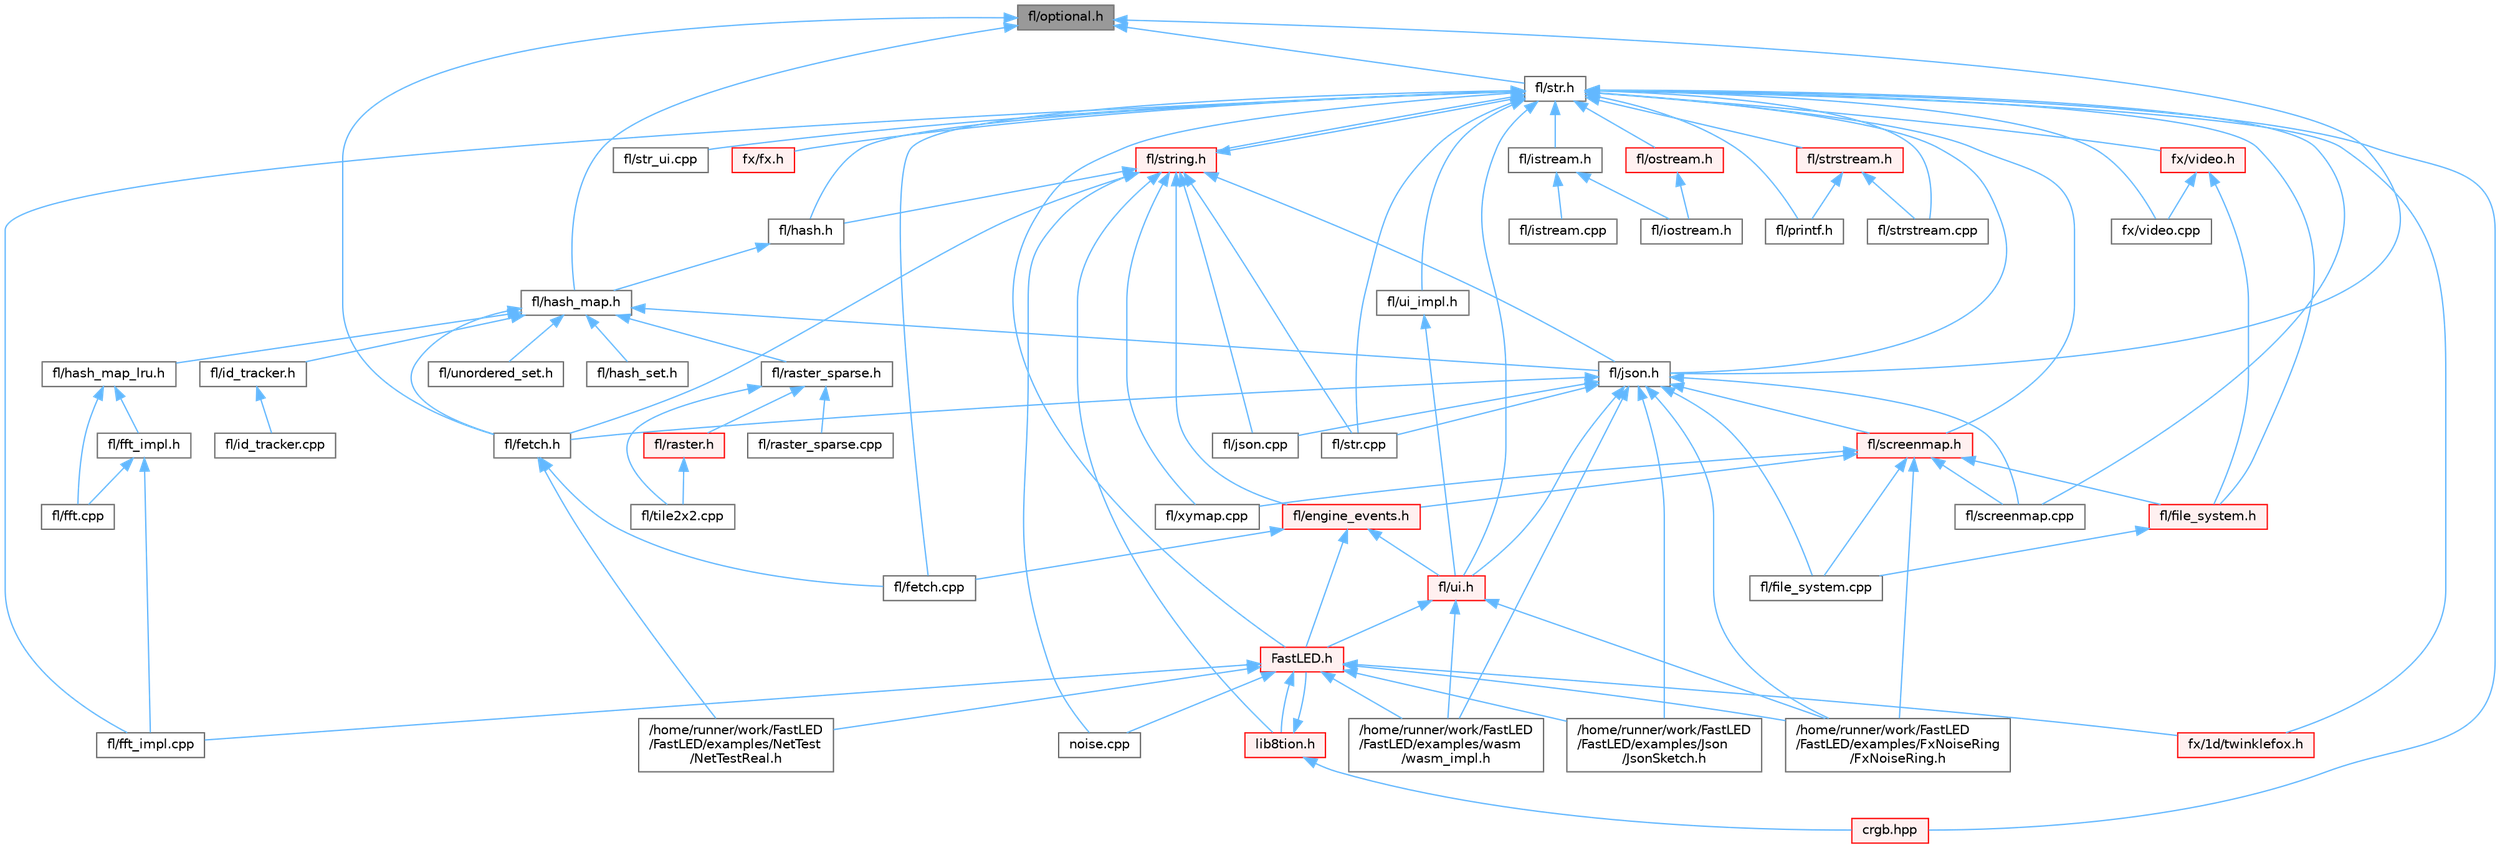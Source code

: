 digraph "fl/optional.h"
{
 // INTERACTIVE_SVG=YES
 // LATEX_PDF_SIZE
  bgcolor="transparent";
  edge [fontname=Helvetica,fontsize=10,labelfontname=Helvetica,labelfontsize=10];
  node [fontname=Helvetica,fontsize=10,shape=box,height=0.2,width=0.4];
  Node1 [id="Node000001",label="fl/optional.h",height=0.2,width=0.4,color="gray40", fillcolor="grey60", style="filled", fontcolor="black",tooltip=" "];
  Node1 -> Node2 [id="edge1_Node000001_Node000002",dir="back",color="steelblue1",style="solid",tooltip=" "];
  Node2 [id="Node000002",label="fl/fetch.h",height=0.2,width=0.4,color="grey40", fillcolor="white", style="filled",URL="$d6/d6a/fetch_8h.html",tooltip="Unified HTTP fetch API for FastLED (cross-platform)"];
  Node2 -> Node3 [id="edge2_Node000002_Node000003",dir="back",color="steelblue1",style="solid",tooltip=" "];
  Node3 [id="Node000003",label="/home/runner/work/FastLED\l/FastLED/examples/NetTest\l/NetTestReal.h",height=0.2,width=0.4,color="grey40", fillcolor="white", style="filled",URL="$d5/dec/_net_test_real_8h.html",tooltip=" "];
  Node2 -> Node4 [id="edge3_Node000002_Node000004",dir="back",color="steelblue1",style="solid",tooltip=" "];
  Node4 [id="Node000004",label="fl/fetch.cpp",height=0.2,width=0.4,color="grey40", fillcolor="white", style="filled",URL="$d9/ddd/fetch_8cpp.html",tooltip=" "];
  Node1 -> Node5 [id="edge4_Node000001_Node000005",dir="back",color="steelblue1",style="solid",tooltip=" "];
  Node5 [id="Node000005",label="fl/hash_map.h",height=0.2,width=0.4,color="grey40", fillcolor="white", style="filled",URL="$d6/d13/hash__map_8h.html",tooltip=" "];
  Node5 -> Node2 [id="edge5_Node000005_Node000002",dir="back",color="steelblue1",style="solid",tooltip=" "];
  Node5 -> Node6 [id="edge6_Node000005_Node000006",dir="back",color="steelblue1",style="solid",tooltip=" "];
  Node6 [id="Node000006",label="fl/hash_map_lru.h",height=0.2,width=0.4,color="grey40", fillcolor="white", style="filled",URL="$dd/d0c/hash__map__lru_8h.html",tooltip=" "];
  Node6 -> Node7 [id="edge7_Node000006_Node000007",dir="back",color="steelblue1",style="solid",tooltip=" "];
  Node7 [id="Node000007",label="fl/fft.cpp",height=0.2,width=0.4,color="grey40", fillcolor="white", style="filled",URL="$db/d03/fft_8cpp.html",tooltip=" "];
  Node6 -> Node8 [id="edge8_Node000006_Node000008",dir="back",color="steelblue1",style="solid",tooltip=" "];
  Node8 [id="Node000008",label="fl/fft_impl.h",height=0.2,width=0.4,color="grey40", fillcolor="white", style="filled",URL="$df/d73/fft__impl_8h.html",tooltip=" "];
  Node8 -> Node7 [id="edge9_Node000008_Node000007",dir="back",color="steelblue1",style="solid",tooltip=" "];
  Node8 -> Node9 [id="edge10_Node000008_Node000009",dir="back",color="steelblue1",style="solid",tooltip=" "];
  Node9 [id="Node000009",label="fl/fft_impl.cpp",height=0.2,width=0.4,color="grey40", fillcolor="white", style="filled",URL="$d1/dff/fft__impl_8cpp.html",tooltip=" "];
  Node5 -> Node10 [id="edge11_Node000005_Node000010",dir="back",color="steelblue1",style="solid",tooltip=" "];
  Node10 [id="Node000010",label="fl/hash_set.h",height=0.2,width=0.4,color="grey40", fillcolor="white", style="filled",URL="$dc/de3/hash__set_8h.html",tooltip=" "];
  Node5 -> Node11 [id="edge12_Node000005_Node000011",dir="back",color="steelblue1",style="solid",tooltip=" "];
  Node11 [id="Node000011",label="fl/id_tracker.h",height=0.2,width=0.4,color="grey40", fillcolor="white", style="filled",URL="$df/d0a/id__tracker_8h.html",tooltip=" "];
  Node11 -> Node12 [id="edge13_Node000011_Node000012",dir="back",color="steelblue1",style="solid",tooltip=" "];
  Node12 [id="Node000012",label="fl/id_tracker.cpp",height=0.2,width=0.4,color="grey40", fillcolor="white", style="filled",URL="$df/de6/id__tracker_8cpp.html",tooltip=" "];
  Node5 -> Node13 [id="edge14_Node000005_Node000013",dir="back",color="steelblue1",style="solid",tooltip=" "];
  Node13 [id="Node000013",label="fl/json.h",height=0.2,width=0.4,color="grey40", fillcolor="white", style="filled",URL="$d7/d91/fl_2json_8h.html",tooltip="FastLED's Elegant JSON Library: fl::Json"];
  Node13 -> Node14 [id="edge15_Node000013_Node000014",dir="back",color="steelblue1",style="solid",tooltip=" "];
  Node14 [id="Node000014",label="/home/runner/work/FastLED\l/FastLED/examples/FxNoiseRing\l/FxNoiseRing.h",height=0.2,width=0.4,color="grey40", fillcolor="white", style="filled",URL="$d5/d77/_fx_noise_ring_8h.html",tooltip=" "];
  Node13 -> Node15 [id="edge16_Node000013_Node000015",dir="back",color="steelblue1",style="solid",tooltip=" "];
  Node15 [id="Node000015",label="/home/runner/work/FastLED\l/FastLED/examples/Json\l/JsonSketch.h",height=0.2,width=0.4,color="grey40", fillcolor="white", style="filled",URL="$d0/dd3/_json_sketch_8h.html",tooltip=" "];
  Node13 -> Node16 [id="edge17_Node000013_Node000016",dir="back",color="steelblue1",style="solid",tooltip=" "];
  Node16 [id="Node000016",label="/home/runner/work/FastLED\l/FastLED/examples/wasm\l/wasm_impl.h",height=0.2,width=0.4,color="grey40", fillcolor="white", style="filled",URL="$da/d40/wasm__impl_8h.html",tooltip=" "];
  Node13 -> Node2 [id="edge18_Node000013_Node000002",dir="back",color="steelblue1",style="solid",tooltip=" "];
  Node13 -> Node17 [id="edge19_Node000013_Node000017",dir="back",color="steelblue1",style="solid",tooltip=" "];
  Node17 [id="Node000017",label="fl/file_system.cpp",height=0.2,width=0.4,color="grey40", fillcolor="white", style="filled",URL="$d4/d37/file__system_8cpp.html",tooltip=" "];
  Node13 -> Node18 [id="edge20_Node000013_Node000018",dir="back",color="steelblue1",style="solid",tooltip=" "];
  Node18 [id="Node000018",label="fl/json.cpp",height=0.2,width=0.4,color="grey40", fillcolor="white", style="filled",URL="$dd/d55/json_8cpp.html",tooltip=" "];
  Node13 -> Node19 [id="edge21_Node000013_Node000019",dir="back",color="steelblue1",style="solid",tooltip=" "];
  Node19 [id="Node000019",label="fl/screenmap.cpp",height=0.2,width=0.4,color="grey40", fillcolor="white", style="filled",URL="$d9/d6f/screenmap_8cpp.html",tooltip=" "];
  Node13 -> Node20 [id="edge22_Node000013_Node000020",dir="back",color="steelblue1",style="solid",tooltip=" "];
  Node20 [id="Node000020",label="fl/screenmap.h",height=0.2,width=0.4,color="red", fillcolor="#FFF0F0", style="filled",URL="$d7/d97/screenmap_8h.html",tooltip=" "];
  Node20 -> Node14 [id="edge23_Node000020_Node000014",dir="back",color="steelblue1",style="solid",tooltip=" "];
  Node20 -> Node175 [id="edge24_Node000020_Node000175",dir="back",color="steelblue1",style="solid",tooltip=" "];
  Node175 [id="Node000175",label="fl/engine_events.h",height=0.2,width=0.4,color="red", fillcolor="#FFF0F0", style="filled",URL="$db/dc0/engine__events_8h.html",tooltip=" "];
  Node175 -> Node36 [id="edge25_Node000175_Node000036",dir="back",color="steelblue1",style="solid",tooltip=" "];
  Node36 [id="Node000036",label="FastLED.h",height=0.2,width=0.4,color="red", fillcolor="#FFF0F0", style="filled",URL="$db/d97/_fast_l_e_d_8h.html",tooltip="central include file for FastLED, defines the CFastLED class/object"];
  Node36 -> Node14 [id="edge26_Node000036_Node000014",dir="back",color="steelblue1",style="solid",tooltip=" "];
  Node36 -> Node15 [id="edge27_Node000036_Node000015",dir="back",color="steelblue1",style="solid",tooltip=" "];
  Node36 -> Node3 [id="edge28_Node000036_Node000003",dir="back",color="steelblue1",style="solid",tooltip=" "];
  Node36 -> Node16 [id="edge29_Node000036_Node000016",dir="back",color="steelblue1",style="solid",tooltip=" "];
  Node36 -> Node9 [id="edge30_Node000036_Node000009",dir="back",color="steelblue1",style="solid",tooltip=" "];
  Node36 -> Node145 [id="edge31_Node000036_Node000145",dir="back",color="steelblue1",style="solid",tooltip=" "];
  Node145 [id="Node000145",label="fx/1d/twinklefox.h",height=0.2,width=0.4,color="red", fillcolor="#FFF0F0", style="filled",URL="$d1/df6/twinklefox_8h.html",tooltip=" "];
  Node36 -> Node156 [id="edge32_Node000036_Node000156",dir="back",color="steelblue1",style="solid",tooltip=" "];
  Node156 [id="Node000156",label="lib8tion.h",height=0.2,width=0.4,color="red", fillcolor="#FFF0F0", style="filled",URL="$df/da5/lib8tion_8h.html",tooltip="Fast, efficient 8-bit math functions specifically designed for high-performance LED programming."];
  Node156 -> Node36 [id="edge33_Node000156_Node000036",dir="back",color="steelblue1",style="solid",tooltip=" "];
  Node156 -> Node157 [id="edge34_Node000156_Node000157",dir="back",color="steelblue1",style="solid",tooltip=" "];
  Node157 [id="Node000157",label="crgb.hpp",height=0.2,width=0.4,color="red", fillcolor="#FFF0F0", style="filled",URL="$d0/d4b/crgb_8hpp.html",tooltip="Defines utility functions for the red, green, and blue (RGB) pixel struct."];
  Node36 -> Node162 [id="edge35_Node000036_Node000162",dir="back",color="steelblue1",style="solid",tooltip=" "];
  Node162 [id="Node000162",label="noise.cpp",height=0.2,width=0.4,color="grey40", fillcolor="white", style="filled",URL="$d6/de8/noise_8cpp.html",tooltip="Functions to generate and fill arrays with noise."];
  Node175 -> Node4 [id="edge36_Node000175_Node000004",dir="back",color="steelblue1",style="solid",tooltip=" "];
  Node175 -> Node177 [id="edge37_Node000175_Node000177",dir="back",color="steelblue1",style="solid",tooltip=" "];
  Node177 [id="Node000177",label="fl/ui.h",height=0.2,width=0.4,color="red", fillcolor="#FFF0F0", style="filled",URL="$d9/d3b/ui_8h.html",tooltip=" "];
  Node177 -> Node14 [id="edge38_Node000177_Node000014",dir="back",color="steelblue1",style="solid",tooltip=" "];
  Node177 -> Node16 [id="edge39_Node000177_Node000016",dir="back",color="steelblue1",style="solid",tooltip=" "];
  Node177 -> Node36 [id="edge40_Node000177_Node000036",dir="back",color="steelblue1",style="solid",tooltip=" "];
  Node20 -> Node17 [id="edge41_Node000020_Node000017",dir="back",color="steelblue1",style="solid",tooltip=" "];
  Node20 -> Node186 [id="edge42_Node000020_Node000186",dir="back",color="steelblue1",style="solid",tooltip=" "];
  Node186 [id="Node000186",label="fl/file_system.h",height=0.2,width=0.4,color="red", fillcolor="#FFF0F0", style="filled",URL="$d6/d8d/file__system_8h.html",tooltip=" "];
  Node186 -> Node17 [id="edge43_Node000186_Node000017",dir="back",color="steelblue1",style="solid",tooltip=" "];
  Node20 -> Node19 [id="edge44_Node000020_Node000019",dir="back",color="steelblue1",style="solid",tooltip=" "];
  Node20 -> Node194 [id="edge45_Node000020_Node000194",dir="back",color="steelblue1",style="solid",tooltip=" "];
  Node194 [id="Node000194",label="fl/xymap.cpp",height=0.2,width=0.4,color="grey40", fillcolor="white", style="filled",URL="$d7/d09/xymap_8cpp.html",tooltip=" "];
  Node13 -> Node195 [id="edge46_Node000013_Node000195",dir="back",color="steelblue1",style="solid",tooltip=" "];
  Node195 [id="Node000195",label="fl/str.cpp",height=0.2,width=0.4,color="grey40", fillcolor="white", style="filled",URL="$d1/d1f/str_8cpp.html",tooltip=" "];
  Node13 -> Node177 [id="edge47_Node000013_Node000177",dir="back",color="steelblue1",style="solid",tooltip=" "];
  Node5 -> Node196 [id="edge48_Node000005_Node000196",dir="back",color="steelblue1",style="solid",tooltip=" "];
  Node196 [id="Node000196",label="fl/raster_sparse.h",height=0.2,width=0.4,color="grey40", fillcolor="white", style="filled",URL="$d4/df9/raster__sparse_8h.html",tooltip=" "];
  Node196 -> Node197 [id="edge49_Node000196_Node000197",dir="back",color="steelblue1",style="solid",tooltip=" "];
  Node197 [id="Node000197",label="fl/raster.h",height=0.2,width=0.4,color="red", fillcolor="#FFF0F0", style="filled",URL="$d1/d1e/raster_8h.html",tooltip=" "];
  Node197 -> Node198 [id="edge50_Node000197_Node000198",dir="back",color="steelblue1",style="solid",tooltip=" "];
  Node198 [id="Node000198",label="fl/tile2x2.cpp",height=0.2,width=0.4,color="grey40", fillcolor="white", style="filled",URL="$db/d15/tile2x2_8cpp.html",tooltip=" "];
  Node196 -> Node201 [id="edge51_Node000196_Node000201",dir="back",color="steelblue1",style="solid",tooltip=" "];
  Node201 [id="Node000201",label="fl/raster_sparse.cpp",height=0.2,width=0.4,color="grey40", fillcolor="white", style="filled",URL="$d7/d58/raster__sparse_8cpp.html",tooltip=" "];
  Node196 -> Node198 [id="edge52_Node000196_Node000198",dir="back",color="steelblue1",style="solid",tooltip=" "];
  Node5 -> Node202 [id="edge53_Node000005_Node000202",dir="back",color="steelblue1",style="solid",tooltip=" "];
  Node202 [id="Node000202",label="fl/unordered_set.h",height=0.2,width=0.4,color="grey40", fillcolor="white", style="filled",URL="$df/d26/unordered__set_8h.html",tooltip=" "];
  Node1 -> Node13 [id="edge54_Node000001_Node000013",dir="back",color="steelblue1",style="solid",tooltip=" "];
  Node1 -> Node203 [id="edge55_Node000001_Node000203",dir="back",color="steelblue1",style="solid",tooltip=" "];
  Node203 [id="Node000203",label="fl/str.h",height=0.2,width=0.4,color="grey40", fillcolor="white", style="filled",URL="$d1/d93/str_8h.html",tooltip=" "];
  Node203 -> Node36 [id="edge56_Node000203_Node000036",dir="back",color="steelblue1",style="solid",tooltip=" "];
  Node203 -> Node157 [id="edge57_Node000203_Node000157",dir="back",color="steelblue1",style="solid",tooltip=" "];
  Node203 -> Node4 [id="edge58_Node000203_Node000004",dir="back",color="steelblue1",style="solid",tooltip=" "];
  Node203 -> Node9 [id="edge59_Node000203_Node000009",dir="back",color="steelblue1",style="solid",tooltip=" "];
  Node203 -> Node186 [id="edge60_Node000203_Node000186",dir="back",color="steelblue1",style="solid",tooltip=" "];
  Node203 -> Node204 [id="edge61_Node000203_Node000204",dir="back",color="steelblue1",style="solid",tooltip=" "];
  Node204 [id="Node000204",label="fl/hash.h",height=0.2,width=0.4,color="grey40", fillcolor="white", style="filled",URL="$db/dfb/hash_8h.html",tooltip=" "];
  Node204 -> Node5 [id="edge62_Node000204_Node000005",dir="back",color="steelblue1",style="solid",tooltip=" "];
  Node203 -> Node205 [id="edge63_Node000203_Node000205",dir="back",color="steelblue1",style="solid",tooltip=" "];
  Node205 [id="Node000205",label="fl/istream.h",height=0.2,width=0.4,color="grey40", fillcolor="white", style="filled",URL="$db/dc9/istream_8h.html",tooltip=" "];
  Node205 -> Node206 [id="edge64_Node000205_Node000206",dir="back",color="steelblue1",style="solid",tooltip=" "];
  Node206 [id="Node000206",label="fl/iostream.h",height=0.2,width=0.4,color="grey40", fillcolor="white", style="filled",URL="$dd/d27/iostream_8h.html",tooltip=" "];
  Node205 -> Node207 [id="edge65_Node000205_Node000207",dir="back",color="steelblue1",style="solid",tooltip=" "];
  Node207 [id="Node000207",label="fl/istream.cpp",height=0.2,width=0.4,color="grey40", fillcolor="white", style="filled",URL="$d7/d52/istream_8cpp.html",tooltip=" "];
  Node203 -> Node13 [id="edge66_Node000203_Node000013",dir="back",color="steelblue1",style="solid",tooltip=" "];
  Node203 -> Node208 [id="edge67_Node000203_Node000208",dir="back",color="steelblue1",style="solid",tooltip=" "];
  Node208 [id="Node000208",label="fl/ostream.h",height=0.2,width=0.4,color="red", fillcolor="#FFF0F0", style="filled",URL="$dc/d64/ostream_8h.html",tooltip=" "];
  Node208 -> Node206 [id="edge68_Node000208_Node000206",dir="back",color="steelblue1",style="solid",tooltip=" "];
  Node203 -> Node210 [id="edge69_Node000203_Node000210",dir="back",color="steelblue1",style="solid",tooltip=" "];
  Node210 [id="Node000210",label="fl/printf.h",height=0.2,width=0.4,color="grey40", fillcolor="white", style="filled",URL="$d3/d6b/printf_8h.html",tooltip=" "];
  Node203 -> Node19 [id="edge70_Node000203_Node000019",dir="back",color="steelblue1",style="solid",tooltip=" "];
  Node203 -> Node20 [id="edge71_Node000203_Node000020",dir="back",color="steelblue1",style="solid",tooltip=" "];
  Node203 -> Node195 [id="edge72_Node000203_Node000195",dir="back",color="steelblue1",style="solid",tooltip=" "];
  Node203 -> Node211 [id="edge73_Node000203_Node000211",dir="back",color="steelblue1",style="solid",tooltip=" "];
  Node211 [id="Node000211",label="fl/str_ui.cpp",height=0.2,width=0.4,color="grey40", fillcolor="white", style="filled",URL="$da/d80/str__ui_8cpp.html",tooltip=" "];
  Node203 -> Node212 [id="edge74_Node000203_Node000212",dir="back",color="steelblue1",style="solid",tooltip=" "];
  Node212 [id="Node000212",label="fl/string.h",height=0.2,width=0.4,color="red", fillcolor="#FFF0F0", style="filled",URL="$da/d66/string_8h.html",tooltip=" "];
  Node212 -> Node175 [id="edge75_Node000212_Node000175",dir="back",color="steelblue1",style="solid",tooltip=" "];
  Node212 -> Node2 [id="edge76_Node000212_Node000002",dir="back",color="steelblue1",style="solid",tooltip=" "];
  Node212 -> Node204 [id="edge77_Node000212_Node000204",dir="back",color="steelblue1",style="solid",tooltip=" "];
  Node212 -> Node18 [id="edge78_Node000212_Node000018",dir="back",color="steelblue1",style="solid",tooltip=" "];
  Node212 -> Node13 [id="edge79_Node000212_Node000013",dir="back",color="steelblue1",style="solid",tooltip=" "];
  Node212 -> Node195 [id="edge80_Node000212_Node000195",dir="back",color="steelblue1",style="solid",tooltip=" "];
  Node212 -> Node203 [id="edge81_Node000212_Node000203",dir="back",color="steelblue1",style="solid",tooltip=" "];
  Node212 -> Node194 [id="edge82_Node000212_Node000194",dir="back",color="steelblue1",style="solid",tooltip=" "];
  Node212 -> Node156 [id="edge83_Node000212_Node000156",dir="back",color="steelblue1",style="solid",tooltip=" "];
  Node212 -> Node162 [id="edge84_Node000212_Node000162",dir="back",color="steelblue1",style="solid",tooltip=" "];
  Node203 -> Node250 [id="edge85_Node000203_Node000250",dir="back",color="steelblue1",style="solid",tooltip=" "];
  Node250 [id="Node000250",label="fl/strstream.cpp",height=0.2,width=0.4,color="grey40", fillcolor="white", style="filled",URL="$d3/d80/strstream_8cpp.html",tooltip=" "];
  Node203 -> Node324 [id="edge86_Node000203_Node000324",dir="back",color="steelblue1",style="solid",tooltip=" "];
  Node324 [id="Node000324",label="fl/strstream.h",height=0.2,width=0.4,color="red", fillcolor="#FFF0F0", style="filled",URL="$d8/d00/strstream_8h.html",tooltip=" "];
  Node324 -> Node210 [id="edge87_Node000324_Node000210",dir="back",color="steelblue1",style="solid",tooltip=" "];
  Node324 -> Node250 [id="edge88_Node000324_Node000250",dir="back",color="steelblue1",style="solid",tooltip=" "];
  Node203 -> Node177 [id="edge89_Node000203_Node000177",dir="back",color="steelblue1",style="solid",tooltip=" "];
  Node203 -> Node282 [id="edge90_Node000203_Node000282",dir="back",color="steelblue1",style="solid",tooltip=" "];
  Node282 [id="Node000282",label="fl/ui_impl.h",height=0.2,width=0.4,color="grey40", fillcolor="white", style="filled",URL="$d6/dc0/ui__impl_8h.html",tooltip=" "];
  Node282 -> Node177 [id="edge91_Node000282_Node000177",dir="back",color="steelblue1",style="solid",tooltip=" "];
  Node203 -> Node145 [id="edge92_Node000203_Node000145",dir="back",color="steelblue1",style="solid",tooltip=" "];
  Node203 -> Node290 [id="edge93_Node000203_Node000290",dir="back",color="steelblue1",style="solid",tooltip=" "];
  Node290 [id="Node000290",label="fx/fx.h",height=0.2,width=0.4,color="red", fillcolor="#FFF0F0", style="filled",URL="$d2/d0c/fx_8h.html",tooltip=" "];
  Node203 -> Node188 [id="edge94_Node000203_Node000188",dir="back",color="steelblue1",style="solid",tooltip=" "];
  Node188 [id="Node000188",label="fx/video.cpp",height=0.2,width=0.4,color="grey40", fillcolor="white", style="filled",URL="$d0/d05/video_8cpp.html",tooltip=" "];
  Node203 -> Node264 [id="edge95_Node000203_Node000264",dir="back",color="steelblue1",style="solid",tooltip=" "];
  Node264 [id="Node000264",label="fx/video.h",height=0.2,width=0.4,color="red", fillcolor="#FFF0F0", style="filled",URL="$dd/d78/video_8h.html",tooltip=" "];
  Node264 -> Node186 [id="edge96_Node000264_Node000186",dir="back",color="steelblue1",style="solid",tooltip=" "];
  Node264 -> Node188 [id="edge97_Node000264_Node000188",dir="back",color="steelblue1",style="solid",tooltip=" "];
}
